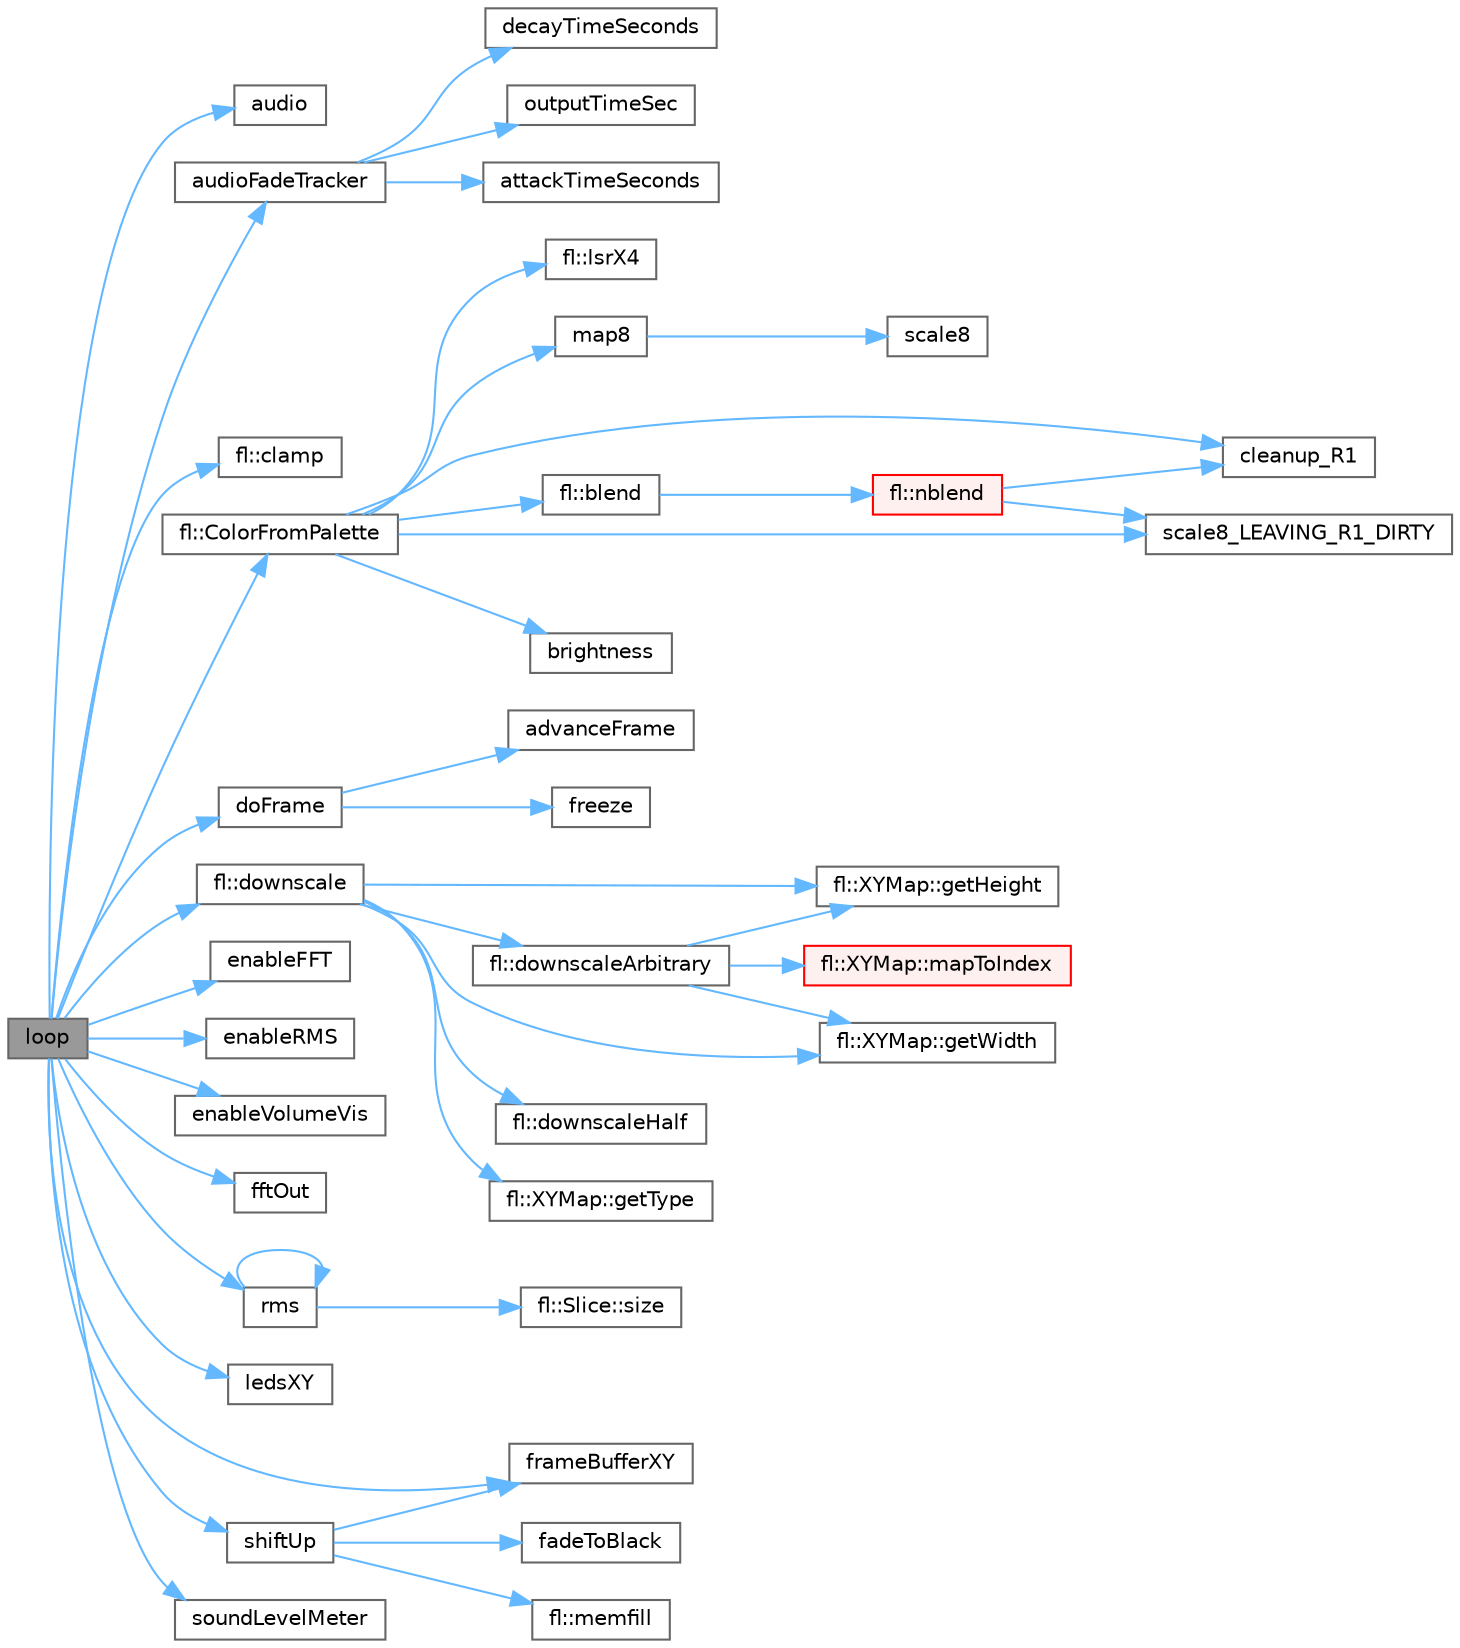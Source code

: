 digraph "loop"
{
 // INTERACTIVE_SVG=YES
 // LATEX_PDF_SIZE
  bgcolor="transparent";
  edge [fontname=Helvetica,fontsize=10,labelfontname=Helvetica,labelfontsize=10];
  node [fontname=Helvetica,fontsize=10,shape=box,height=0.2,width=0.4];
  rankdir="LR";
  Node1 [id="Node000001",label="loop",height=0.2,width=0.4,color="gray40", fillcolor="grey60", style="filled", fontcolor="black",tooltip=" "];
  Node1 -> Node2 [id="edge1_Node000001_Node000002",color="steelblue1",style="solid",tooltip=" "];
  Node2 [id="Node000002",label="audio",height=0.2,width=0.4,color="grey40", fillcolor="white", style="filled",URL="$da/dc7/advanced_8h_ae0478054de0ef827a6c5f29c9525bddb.html#ae0478054de0ef827a6c5f29c9525bddb",tooltip=" "];
  Node1 -> Node3 [id="edge2_Node000001_Node000003",color="steelblue1",style="solid",tooltip=" "];
  Node3 [id="Node000003",label="audioFadeTracker",height=0.2,width=0.4,color="grey40", fillcolor="white", style="filled",URL="$db/d49/_audio_2simple_2simple_8h_ad525290fdaba74653b8656d72c544053.html#ad525290fdaba74653b8656d72c544053",tooltip=" "];
  Node3 -> Node4 [id="edge3_Node000003_Node000004",color="steelblue1",style="solid",tooltip=" "];
  Node4 [id="Node000004",label="attackTimeSeconds",height=0.2,width=0.4,color="grey40", fillcolor="white", style="filled",URL="$db/d49/_audio_2simple_2simple_8h_a8e96a63243fb29bb5e0a9709a3864706.html#a8e96a63243fb29bb5e0a9709a3864706",tooltip=" "];
  Node3 -> Node5 [id="edge4_Node000003_Node000005",color="steelblue1",style="solid",tooltip=" "];
  Node5 [id="Node000005",label="decayTimeSeconds",height=0.2,width=0.4,color="grey40", fillcolor="white", style="filled",URL="$db/d49/_audio_2simple_2simple_8h_a0f670a5f10f891700cc108dc119a6c33.html#a0f670a5f10f891700cc108dc119a6c33",tooltip=" "];
  Node3 -> Node6 [id="edge5_Node000003_Node000006",color="steelblue1",style="solid",tooltip=" "];
  Node6 [id="Node000006",label="outputTimeSec",height=0.2,width=0.4,color="grey40", fillcolor="white", style="filled",URL="$db/d49/_audio_2simple_2simple_8h_a16a9f66abb019cd4874806b4c1b9496a.html#a16a9f66abb019cd4874806b4c1b9496a",tooltip=" "];
  Node1 -> Node7 [id="edge6_Node000001_Node000007",color="steelblue1",style="solid",tooltip=" "];
  Node7 [id="Node000007",label="fl::clamp",height=0.2,width=0.4,color="grey40", fillcolor="white", style="filled",URL="$d4/d36/namespacefl_a6072e119545650c71b6544cc0ce9e355.html#a6072e119545650c71b6544cc0ce9e355",tooltip=" "];
  Node1 -> Node8 [id="edge7_Node000001_Node000008",color="steelblue1",style="solid",tooltip=" "];
  Node8 [id="Node000008",label="fl::ColorFromPalette",height=0.2,width=0.4,color="grey40", fillcolor="white", style="filled",URL="$d4/d36/namespacefl_a3d488dd1e2d27e99307310527e51cad3.html#a3d488dd1e2d27e99307310527e51cad3",tooltip=" "];
  Node8 -> Node9 [id="edge8_Node000008_Node000009",color="steelblue1",style="solid",tooltip=" "];
  Node9 [id="Node000009",label="fl::blend",height=0.2,width=0.4,color="grey40", fillcolor="white", style="filled",URL="$d4/d36/namespacefl_a924fc8748f53389e55fdc63bfc14b805.html#a924fc8748f53389e55fdc63bfc14b805",tooltip=" "];
  Node9 -> Node10 [id="edge9_Node000009_Node000010",color="steelblue1",style="solid",tooltip=" "];
  Node10 [id="Node000010",label="fl::nblend",height=0.2,width=0.4,color="red", fillcolor="#FFF0F0", style="filled",URL="$d4/d36/namespacefl_aa1e0cd66825220bead12cfc1ab7f33c6.html#aa1e0cd66825220bead12cfc1ab7f33c6",tooltip=" "];
  Node10 -> Node12 [id="edge10_Node000010_Node000012",color="steelblue1",style="solid",tooltip=" "];
  Node12 [id="Node000012",label="cleanup_R1",height=0.2,width=0.4,color="grey40", fillcolor="white", style="filled",URL="$d0/da5/group___scaling_dirty_ga3fade00fb4cf5b937b973128198a7a79.html#ga3fade00fb4cf5b937b973128198a7a79",tooltip="Clean up the r1 register after a series of *LEAVING_R1_DIRTY calls."];
  Node10 -> Node13 [id="edge11_Node000010_Node000013",color="steelblue1",style="solid",tooltip=" "];
  Node13 [id="Node000013",label="scale8_LEAVING_R1_DIRTY",height=0.2,width=0.4,color="grey40", fillcolor="white", style="filled",URL="$d0/da5/group___scaling_dirty_ga7386235cada3aca429b189681d2ec56d.html#ga7386235cada3aca429b189681d2ec56d",tooltip="This version of scale8() does not clean up the R1 register on AVR."];
  Node8 -> Node14 [id="edge12_Node000008_Node000014",color="steelblue1",style="solid",tooltip=" "];
  Node14 [id="Node000014",label="brightness",height=0.2,width=0.4,color="grey40", fillcolor="white", style="filled",URL="$da/dc7/advanced_8h_a96d9503945476f13a97c8f406269fcef.html#a96d9503945476f13a97c8f406269fcef",tooltip=" "];
  Node8 -> Node12 [id="edge13_Node000008_Node000012",color="steelblue1",style="solid",tooltip=" "];
  Node8 -> Node15 [id="edge14_Node000008_Node000015",color="steelblue1",style="solid",tooltip=" "];
  Node15 [id="Node000015",label="fl::lsrX4",height=0.2,width=0.4,color="grey40", fillcolor="white", style="filled",URL="$d4/d36/namespacefl_ab169b38b75fd1ab29b3dc61a32497ff1.html#ab169b38b75fd1ab29b3dc61a32497ff1",tooltip="Helper function to divide a number by 16, aka four logical shift right (LSR)'s."];
  Node8 -> Node16 [id="edge15_Node000008_Node000016",color="steelblue1",style="solid",tooltip=" "];
  Node16 [id="Node000016",label="map8",height=0.2,width=0.4,color="grey40", fillcolor="white", style="filled",URL="$d6/d19/group___linear_interpolation_gaf65357c7aeca9778e5a2f80a6bac2b5d.html#gaf65357c7aeca9778e5a2f80a6bac2b5d",tooltip="Map from one full-range 8-bit value into a narrower range of 8-bit values, possibly a range of hues."];
  Node16 -> Node17 [id="edge16_Node000016_Node000017",color="steelblue1",style="solid",tooltip=" "];
  Node17 [id="Node000017",label="scale8",height=0.2,width=0.4,color="grey40", fillcolor="white", style="filled",URL="$d0/da8/group___scaling_gad7535ccda9c92470c4e6ee0265585555.html#gad7535ccda9c92470c4e6ee0265585555",tooltip="Scale one byte by a second one, which is treated as the numerator of a fraction whose denominator is ..."];
  Node8 -> Node13 [id="edge17_Node000008_Node000013",color="steelblue1",style="solid",tooltip=" "];
  Node1 -> Node18 [id="edge18_Node000001_Node000018",color="steelblue1",style="solid",tooltip=" "];
  Node18 [id="Node000018",label="doFrame",height=0.2,width=0.4,color="grey40", fillcolor="white", style="filled",URL="$db/d49/_audio_2simple_2simple_8h_adbc2f4832c3a1f2465ef43bf20ed63a8.html#adbc2f4832c3a1f2465ef43bf20ed63a8",tooltip=" "];
  Node18 -> Node19 [id="edge19_Node000018_Node000019",color="steelblue1",style="solid",tooltip=" "];
  Node19 [id="Node000019",label="advanceFrame",height=0.2,width=0.4,color="grey40", fillcolor="white", style="filled",URL="$db/d49/_audio_2simple_2simple_8h_a40151b460e79e282c52c7fc527f37eb6.html#a40151b460e79e282c52c7fc527f37eb6",tooltip=" "];
  Node18 -> Node20 [id="edge20_Node000018_Node000020",color="steelblue1",style="solid",tooltip=" "];
  Node20 [id="Node000020",label="freeze",height=0.2,width=0.4,color="grey40", fillcolor="white", style="filled",URL="$db/d49/_audio_2simple_2simple_8h_a45d65e4095f4c89ab6cb02f2f81b87e7.html#a45d65e4095f4c89ab6cb02f2f81b87e7",tooltip=" "];
  Node1 -> Node21 [id="edge21_Node000001_Node000021",color="steelblue1",style="solid",tooltip=" "];
  Node21 [id="Node000021",label="fl::downscale",height=0.2,width=0.4,color="grey40", fillcolor="white", style="filled",URL="$d4/d36/namespacefl_a2bd6c765c4dbccf31b10bddf7f22b5e4.html#a2bd6c765c4dbccf31b10bddf7f22b5e4",tooltip=" "];
  Node21 -> Node22 [id="edge22_Node000021_Node000022",color="steelblue1",style="solid",tooltip=" "];
  Node22 [id="Node000022",label="fl::downscaleArbitrary",height=0.2,width=0.4,color="grey40", fillcolor="white", style="filled",URL="$d4/d36/namespacefl_a50f80745c984dcab9711ba181ca0680c.html#a50f80745c984dcab9711ba181ca0680c",tooltip=" "];
  Node22 -> Node23 [id="edge23_Node000022_Node000023",color="steelblue1",style="solid",tooltip=" "];
  Node23 [id="Node000023",label="fl::XYMap::getHeight",height=0.2,width=0.4,color="grey40", fillcolor="white", style="filled",URL="$d0/dce/classfl_1_1_x_y_map_adf5913ff923cab3e83d928513fd54a13.html#adf5913ff923cab3e83d928513fd54a13",tooltip=" "];
  Node22 -> Node24 [id="edge24_Node000022_Node000024",color="steelblue1",style="solid",tooltip=" "];
  Node24 [id="Node000024",label="fl::XYMap::getWidth",height=0.2,width=0.4,color="grey40", fillcolor="white", style="filled",URL="$d0/dce/classfl_1_1_x_y_map_a79ac3aee84a355dfeb9deb39e8673566.html#a79ac3aee84a355dfeb9deb39e8673566",tooltip=" "];
  Node22 -> Node25 [id="edge25_Node000022_Node000025",color="steelblue1",style="solid",tooltip=" "];
  Node25 [id="Node000025",label="fl::XYMap::mapToIndex",height=0.2,width=0.4,color="red", fillcolor="#FFF0F0", style="filled",URL="$d0/dce/classfl_1_1_x_y_map_aada92bd1653b986c29ba0ce863449046.html#aada92bd1653b986c29ba0ce863449046",tooltip=" "];
  Node21 -> Node28 [id="edge26_Node000021_Node000028",color="steelblue1",style="solid",tooltip=" "];
  Node28 [id="Node000028",label="fl::downscaleHalf",height=0.2,width=0.4,color="grey40", fillcolor="white", style="filled",URL="$d4/d36/namespacefl_a964d9f51bd69ec7269946cefb6507088.html#a964d9f51bd69ec7269946cefb6507088",tooltip=" "];
  Node21 -> Node23 [id="edge27_Node000021_Node000023",color="steelblue1",style="solid",tooltip=" "];
  Node21 -> Node29 [id="edge28_Node000021_Node000029",color="steelblue1",style="solid",tooltip=" "];
  Node29 [id="Node000029",label="fl::XYMap::getType",height=0.2,width=0.4,color="grey40", fillcolor="white", style="filled",URL="$d0/dce/classfl_1_1_x_y_map_a048a78fc8643785f1a5ef68a4b46272e.html#a048a78fc8643785f1a5ef68a4b46272e",tooltip=" "];
  Node21 -> Node24 [id="edge29_Node000021_Node000024",color="steelblue1",style="solid",tooltip=" "];
  Node1 -> Node30 [id="edge30_Node000001_Node000030",color="steelblue1",style="solid",tooltip=" "];
  Node30 [id="Node000030",label="enableFFT",height=0.2,width=0.4,color="grey40", fillcolor="white", style="filled",URL="$db/d49/_audio_2simple_2simple_8h_a4e62a5004c5cd105989b7e56ca330bc2.html#a4e62a5004c5cd105989b7e56ca330bc2",tooltip=" "];
  Node1 -> Node31 [id="edge31_Node000001_Node000031",color="steelblue1",style="solid",tooltip=" "];
  Node31 [id="Node000031",label="enableRMS",height=0.2,width=0.4,color="grey40", fillcolor="white", style="filled",URL="$db/d49/_audio_2simple_2simple_8h_a1332b3b4c2cd0084e45d8a9529f1c366.html#a1332b3b4c2cd0084e45d8a9529f1c366",tooltip=" "];
  Node1 -> Node32 [id="edge32_Node000001_Node000032",color="steelblue1",style="solid",tooltip=" "];
  Node32 [id="Node000032",label="enableVolumeVis",height=0.2,width=0.4,color="grey40", fillcolor="white", style="filled",URL="$db/d49/_audio_2simple_2simple_8h_ad7c75dcea6bd64db48d9a182bb968ee7.html#ad7c75dcea6bd64db48d9a182bb968ee7",tooltip=" "];
  Node1 -> Node33 [id="edge33_Node000001_Node000033",color="steelblue1",style="solid",tooltip=" "];
  Node33 [id="Node000033",label="fftOut",height=0.2,width=0.4,color="grey40", fillcolor="white", style="filled",URL="$db/d49/_audio_2simple_2simple_8h_a98adc84ae792af91eeb86ac77d3bf93c.html#a98adc84ae792af91eeb86ac77d3bf93c",tooltip=" "];
  Node1 -> Node34 [id="edge34_Node000001_Node000034",color="steelblue1",style="solid",tooltip=" "];
  Node34 [id="Node000034",label="frameBufferXY",height=0.2,width=0.4,color="grey40", fillcolor="white", style="filled",URL="$db/d49/_audio_2simple_2simple_8h_aff7c782e0ef19a49fa5caef05b54ad41.html#aff7c782e0ef19a49fa5caef05b54ad41",tooltip=" "];
  Node1 -> Node35 [id="edge35_Node000001_Node000035",color="steelblue1",style="solid",tooltip=" "];
  Node35 [id="Node000035",label="ledsXY",height=0.2,width=0.4,color="grey40", fillcolor="white", style="filled",URL="$db/d49/_audio_2simple_2simple_8h_a7d6443a96ed2d7946976549c970e568f.html#a7d6443a96ed2d7946976549c970e568f",tooltip=" "];
  Node1 -> Node36 [id="edge36_Node000001_Node000036",color="steelblue1",style="solid",tooltip=" "];
  Node36 [id="Node000036",label="rms",height=0.2,width=0.4,color="grey40", fillcolor="white", style="filled",URL="$db/d49/_audio_2simple_2simple_8h_a366541da4b022a2bc47a7dc02a1c1936.html#a366541da4b022a2bc47a7dc02a1c1936",tooltip=" "];
  Node36 -> Node36 [id="edge37_Node000036_Node000036",color="steelblue1",style="solid",tooltip=" "];
  Node36 -> Node37 [id="edge38_Node000036_Node000037",color="steelblue1",style="solid",tooltip=" "];
  Node37 [id="Node000037",label="fl::Slice::size",height=0.2,width=0.4,color="grey40", fillcolor="white", style="filled",URL="$d8/de4/classfl_1_1_slice_abe7b0c2539b61d18d30ee571680d5a91.html#abe7b0c2539b61d18d30ee571680d5a91",tooltip=" "];
  Node1 -> Node38 [id="edge39_Node000001_Node000038",color="steelblue1",style="solid",tooltip=" "];
  Node38 [id="Node000038",label="shiftUp",height=0.2,width=0.4,color="grey40", fillcolor="white", style="filled",URL="$db/d49/_audio_2simple_2simple_8h_a14465a272f307648128a667b03e3fa31.html#a14465a272f307648128a667b03e3fa31",tooltip=" "];
  Node38 -> Node39 [id="edge40_Node000038_Node000039",color="steelblue1",style="solid",tooltip=" "];
  Node39 [id="Node000039",label="fadeToBlack",height=0.2,width=0.4,color="grey40", fillcolor="white", style="filled",URL="$db/d49/_audio_2simple_2simple_8h_a54d81654e60c45e0c9383c772410c2d1.html#a54d81654e60c45e0c9383c772410c2d1",tooltip=" "];
  Node38 -> Node34 [id="edge41_Node000038_Node000034",color="steelblue1",style="solid",tooltip=" "];
  Node38 -> Node40 [id="edge42_Node000038_Node000040",color="steelblue1",style="solid",tooltip=" "];
  Node40 [id="Node000040",label="fl::memfill",height=0.2,width=0.4,color="grey40", fillcolor="white", style="filled",URL="$d4/d36/namespacefl_a4b8a9d50bb843c25b6392094c34e7fb1.html#a4b8a9d50bb843c25b6392094c34e7fb1",tooltip=" "];
  Node1 -> Node41 [id="edge43_Node000001_Node000041",color="steelblue1",style="solid",tooltip=" "];
  Node41 [id="Node000041",label="soundLevelMeter",height=0.2,width=0.4,color="grey40", fillcolor="white", style="filled",URL="$db/d49/_audio_2simple_2simple_8h_a80952b131e9f036829752ad6f13bd99b.html#a80952b131e9f036829752ad6f13bd99b",tooltip=" "];
}
